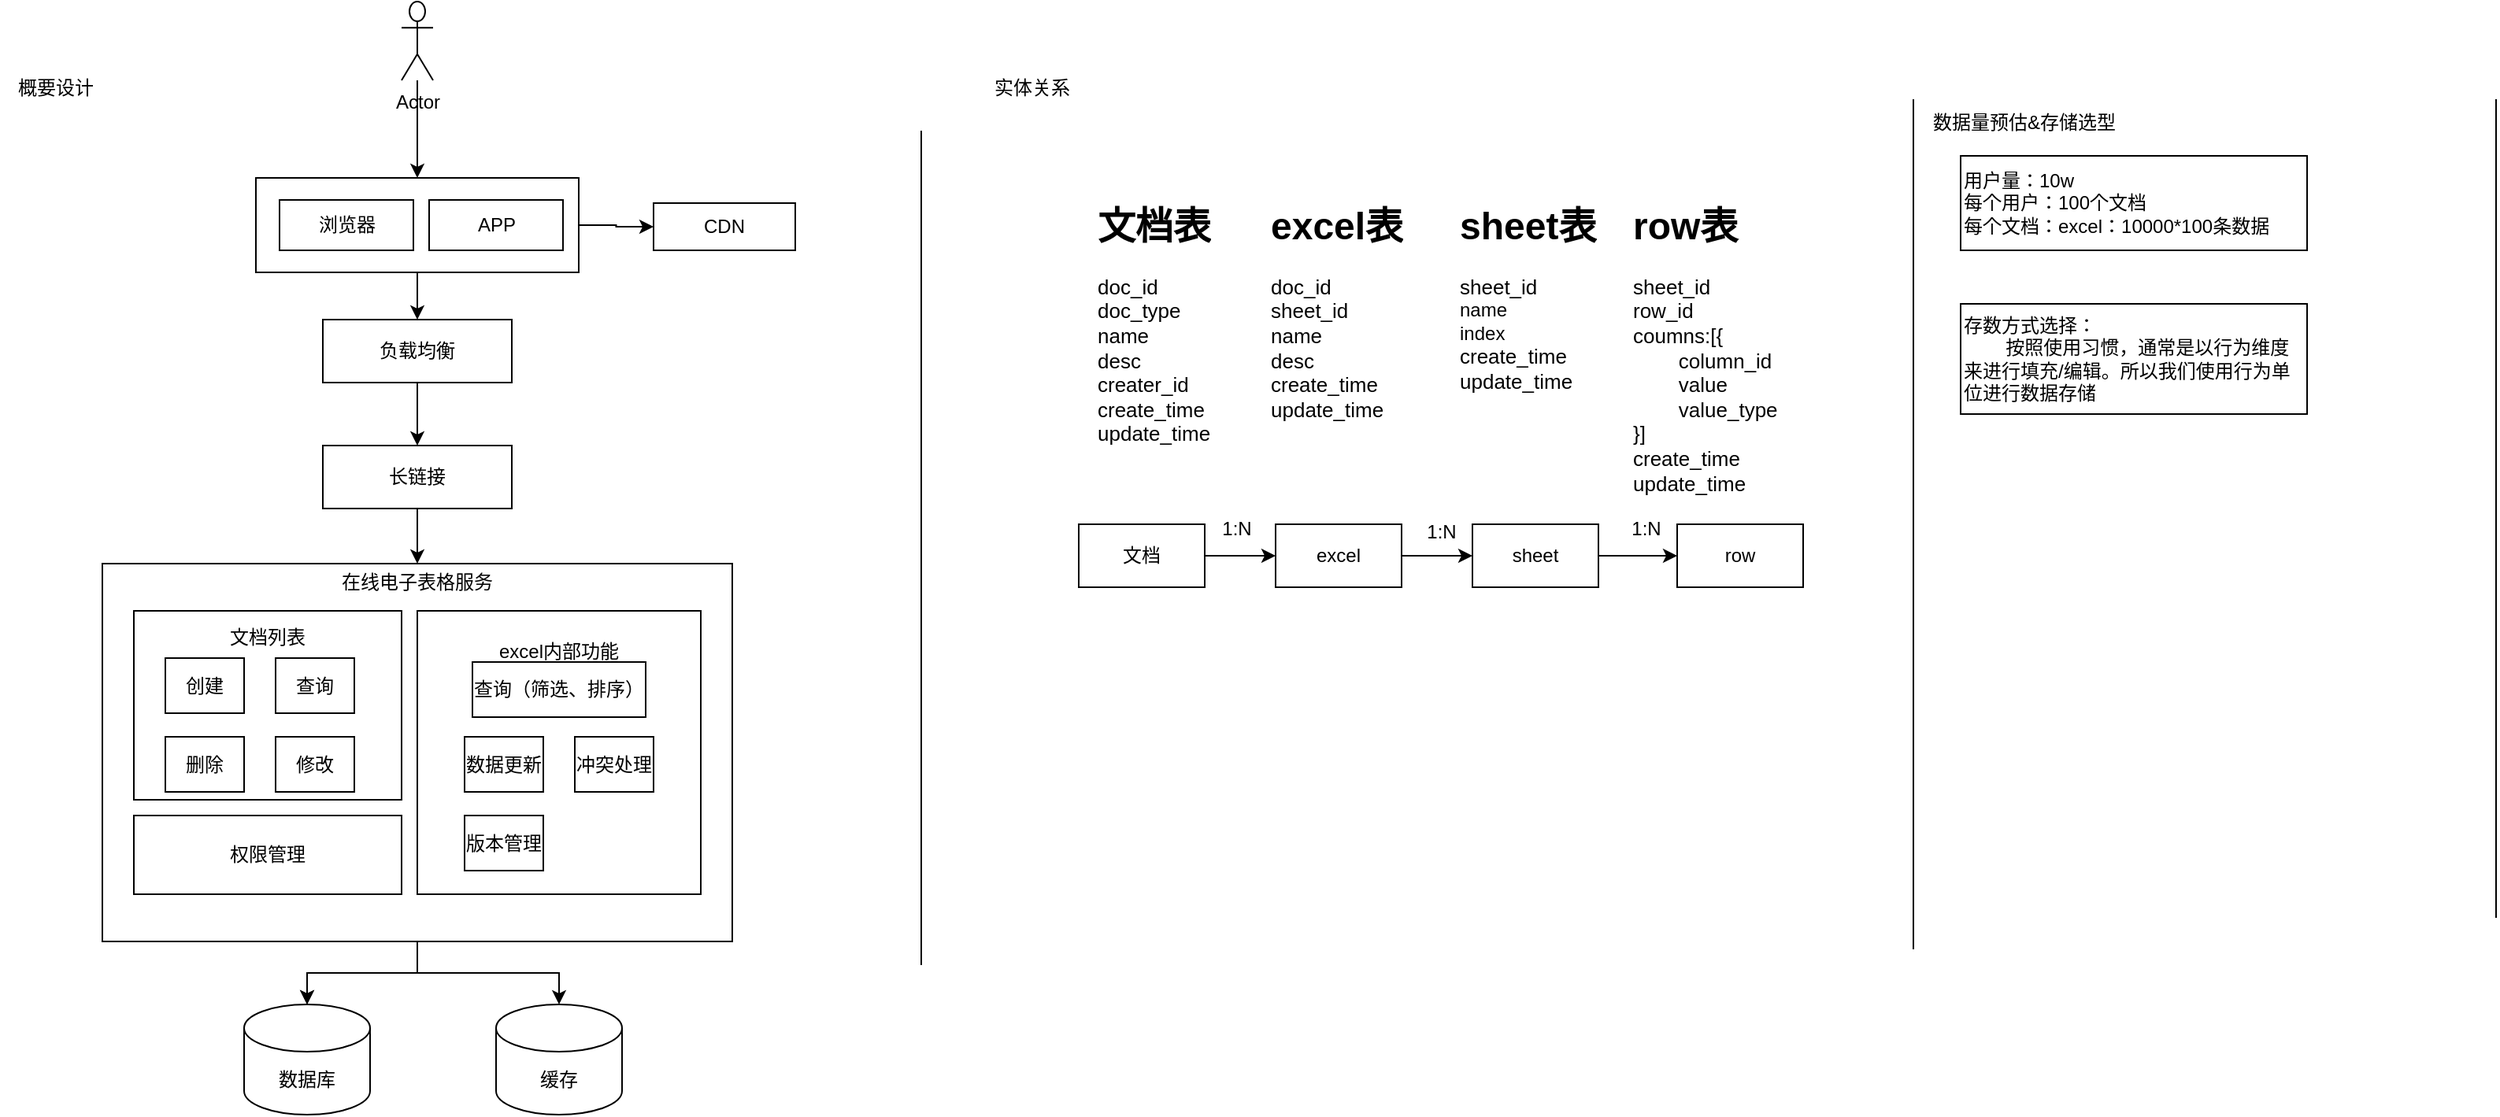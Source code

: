<mxfile version="24.6.3" type="github">
  <diagram name="第 1 页" id="55UwvBjTM1nuwbsusA_A">
    <mxGraphModel dx="993" dy="1789" grid="1" gridSize="10" guides="1" tooltips="1" connect="1" arrows="1" fold="1" page="1" pageScale="1" pageWidth="827" pageHeight="1169" math="0" shadow="0">
      <root>
        <mxCell id="0" />
        <mxCell id="1" parent="0" />
        <mxCell id="kbGGQyrxgs1G4vUcWST6-29" value="" style="edgeStyle=orthogonalEdgeStyle;rounded=0;orthogonalLoop=1;jettySize=auto;html=1;" edge="1" parent="1" source="kbGGQyrxgs1G4vUcWST6-4" target="kbGGQyrxgs1G4vUcWST6-28">
          <mxGeometry relative="1" as="geometry" />
        </mxCell>
        <mxCell id="kbGGQyrxgs1G4vUcWST6-31" value="" style="edgeStyle=orthogonalEdgeStyle;rounded=0;orthogonalLoop=1;jettySize=auto;html=1;" edge="1" parent="1" source="kbGGQyrxgs1G4vUcWST6-4" target="kbGGQyrxgs1G4vUcWST6-28">
          <mxGeometry relative="1" as="geometry" />
        </mxCell>
        <mxCell id="kbGGQyrxgs1G4vUcWST6-35" value="" style="edgeStyle=orthogonalEdgeStyle;rounded=0;orthogonalLoop=1;jettySize=auto;html=1;" edge="1" parent="1" source="kbGGQyrxgs1G4vUcWST6-4" target="kbGGQyrxgs1G4vUcWST6-30">
          <mxGeometry relative="1" as="geometry">
            <mxPoint x="600" y="315" as="targetPoint" />
          </mxGeometry>
        </mxCell>
        <mxCell id="kbGGQyrxgs1G4vUcWST6-4" value="&lt;div&gt;在线电子表格服务&lt;/div&gt;&lt;div&gt;&lt;br&gt;&lt;/div&gt;&lt;div&gt;&lt;br&gt;&lt;/div&gt;&lt;div&gt;&lt;br&gt;&lt;/div&gt;&lt;div&gt;&lt;br&gt;&lt;/div&gt;&lt;div&gt;&lt;br&gt;&lt;/div&gt;&lt;div&gt;&lt;br&gt;&lt;/div&gt;&lt;div&gt;&lt;br&gt;&lt;/div&gt;&lt;div&gt;&lt;br&gt;&lt;/div&gt;&lt;div&gt;&lt;br&gt;&lt;/div&gt;&lt;div&gt;&lt;br&gt;&lt;/div&gt;&lt;div&gt;&lt;br&gt;&lt;/div&gt;&lt;div&gt;&lt;br&gt;&lt;/div&gt;&lt;div&gt;&lt;br&gt;&lt;/div&gt;&lt;div&gt;&lt;br&gt;&lt;/div&gt;&lt;div&gt;&lt;br&gt;&lt;/div&gt;" style="rounded=0;whiteSpace=wrap;html=1;" vertex="1" parent="1">
          <mxGeometry x="120" y="235" width="400" height="240" as="geometry" />
        </mxCell>
        <mxCell id="kbGGQyrxgs1G4vUcWST6-48" value="" style="edgeStyle=orthogonalEdgeStyle;rounded=0;orthogonalLoop=1;jettySize=auto;html=1;entryX=0.5;entryY=0;entryDx=0;entryDy=0;" edge="1" parent="1" source="kbGGQyrxgs1G4vUcWST6-5" target="kbGGQyrxgs1G4vUcWST6-44">
          <mxGeometry relative="1" as="geometry" />
        </mxCell>
        <mxCell id="kbGGQyrxgs1G4vUcWST6-5" value="Actor" style="shape=umlActor;verticalLabelPosition=bottom;verticalAlign=top;html=1;outlineConnect=0;" vertex="1" parent="1">
          <mxGeometry x="310" y="-122" width="20" height="50" as="geometry" />
        </mxCell>
        <mxCell id="kbGGQyrxgs1G4vUcWST6-25" value="" style="edgeStyle=orthogonalEdgeStyle;rounded=0;orthogonalLoop=1;jettySize=auto;html=1;exitX=0.5;exitY=1;exitDx=0;exitDy=0;" edge="1" parent="1" source="kbGGQyrxgs1G4vUcWST6-51" target="kbGGQyrxgs1G4vUcWST6-4">
          <mxGeometry relative="1" as="geometry">
            <mxPoint x="320" y="200" as="sourcePoint" />
          </mxGeometry>
        </mxCell>
        <mxCell id="kbGGQyrxgs1G4vUcWST6-52" value="" style="edgeStyle=orthogonalEdgeStyle;rounded=0;orthogonalLoop=1;jettySize=auto;html=1;" edge="1" parent="1" source="kbGGQyrxgs1G4vUcWST6-10" target="kbGGQyrxgs1G4vUcWST6-51">
          <mxGeometry relative="1" as="geometry" />
        </mxCell>
        <mxCell id="kbGGQyrxgs1G4vUcWST6-10" value="负载均衡" style="rounded=0;whiteSpace=wrap;html=1;" vertex="1" parent="1">
          <mxGeometry x="260" y="80" width="120" height="40" as="geometry" />
        </mxCell>
        <mxCell id="kbGGQyrxgs1G4vUcWST6-11" value="CDN" style="rounded=0;whiteSpace=wrap;html=1;" vertex="1" parent="1">
          <mxGeometry x="470" y="6" width="90" height="30" as="geometry" />
        </mxCell>
        <mxCell id="kbGGQyrxgs1G4vUcWST6-16" value="&lt;div&gt;excel内部功能&lt;/div&gt;&lt;div&gt;&lt;br&gt;&lt;/div&gt;&lt;div&gt;&lt;br&gt;&lt;/div&gt;&lt;div&gt;&lt;br&gt;&lt;/div&gt;&lt;div&gt;&lt;br&gt;&lt;/div&gt;&lt;div&gt;&lt;br&gt;&lt;/div&gt;&lt;div&gt;&lt;br&gt;&lt;/div&gt;&lt;div&gt;&lt;br&gt;&lt;/div&gt;&lt;div&gt;&lt;br&gt;&lt;/div&gt;&lt;div&gt;&lt;br&gt;&lt;/div&gt;" style="rounded=0;whiteSpace=wrap;html=1;" vertex="1" parent="1">
          <mxGeometry x="320" y="265" width="180" height="180" as="geometry" />
        </mxCell>
        <mxCell id="kbGGQyrxgs1G4vUcWST6-17" value="数据更新" style="rounded=0;whiteSpace=wrap;html=1;" vertex="1" parent="1">
          <mxGeometry x="350" y="345" width="50" height="35" as="geometry" />
        </mxCell>
        <mxCell id="kbGGQyrxgs1G4vUcWST6-18" value="查询（筛选、排序）" style="rounded=0;whiteSpace=wrap;html=1;" vertex="1" parent="1">
          <mxGeometry x="355" y="297.5" width="110" height="35" as="geometry" />
        </mxCell>
        <mxCell id="kbGGQyrxgs1G4vUcWST6-19" value="冲突处理" style="rounded=0;whiteSpace=wrap;html=1;" vertex="1" parent="1">
          <mxGeometry x="420" y="345" width="50" height="35" as="geometry" />
        </mxCell>
        <mxCell id="kbGGQyrxgs1G4vUcWST6-22" value="&lt;div&gt;文档列表&lt;/div&gt;&lt;div&gt;&lt;br&gt;&lt;/div&gt;&lt;div&gt;&lt;br&gt;&lt;/div&gt;&lt;div&gt;&lt;br&gt;&lt;/div&gt;&lt;div&gt;&lt;br&gt;&lt;/div&gt;&lt;div&gt;&lt;br&gt;&lt;/div&gt;&lt;div&gt;&lt;br&gt;&lt;/div&gt;" style="rounded=0;whiteSpace=wrap;html=1;" vertex="1" parent="1">
          <mxGeometry x="140" y="265" width="170" height="120" as="geometry" />
        </mxCell>
        <mxCell id="kbGGQyrxgs1G4vUcWST6-13" value="创建" style="rounded=0;whiteSpace=wrap;html=1;" vertex="1" parent="1">
          <mxGeometry x="160" y="295" width="50" height="35" as="geometry" />
        </mxCell>
        <mxCell id="kbGGQyrxgs1G4vUcWST6-14" value="删除" style="rounded=0;whiteSpace=wrap;html=1;" vertex="1" parent="1">
          <mxGeometry x="160" y="345" width="50" height="35" as="geometry" />
        </mxCell>
        <mxCell id="kbGGQyrxgs1G4vUcWST6-15" value="修改" style="rounded=0;whiteSpace=wrap;html=1;" vertex="1" parent="1">
          <mxGeometry x="230" y="345" width="50" height="35" as="geometry" />
        </mxCell>
        <mxCell id="kbGGQyrxgs1G4vUcWST6-21" value="查询" style="rounded=0;whiteSpace=wrap;html=1;" vertex="1" parent="1">
          <mxGeometry x="230" y="295" width="50" height="35" as="geometry" />
        </mxCell>
        <mxCell id="kbGGQyrxgs1G4vUcWST6-28" value="数据库" style="shape=cylinder3;whiteSpace=wrap;html=1;boundedLbl=1;backgroundOutline=1;size=15;" vertex="1" parent="1">
          <mxGeometry x="210" y="515" width="80" height="70" as="geometry" />
        </mxCell>
        <mxCell id="kbGGQyrxgs1G4vUcWST6-30" value="缓存" style="shape=cylinder3;whiteSpace=wrap;html=1;boundedLbl=1;backgroundOutline=1;size=15;" vertex="1" parent="1">
          <mxGeometry x="370" y="515" width="80" height="70" as="geometry" />
        </mxCell>
        <mxCell id="kbGGQyrxgs1G4vUcWST6-38" value="版本管理" style="rounded=0;whiteSpace=wrap;html=1;" vertex="1" parent="1">
          <mxGeometry x="350" y="395" width="50" height="35" as="geometry" />
        </mxCell>
        <mxCell id="kbGGQyrxgs1G4vUcWST6-40" value="权限管理" style="rounded=0;whiteSpace=wrap;html=1;" vertex="1" parent="1">
          <mxGeometry x="140" y="395" width="170" height="50" as="geometry" />
        </mxCell>
        <mxCell id="kbGGQyrxgs1G4vUcWST6-41" value="概要设计" style="text;html=1;align=center;verticalAlign=middle;resizable=0;points=[];autosize=1;strokeColor=none;fillColor=none;" vertex="1" parent="1">
          <mxGeometry x="55" y="-82" width="70" height="30" as="geometry" />
        </mxCell>
        <mxCell id="kbGGQyrxgs1G4vUcWST6-42" value="" style="endArrow=none;html=1;rounded=0;" edge="1" parent="1">
          <mxGeometry width="50" height="50" relative="1" as="geometry">
            <mxPoint x="640" y="490" as="sourcePoint" />
            <mxPoint x="640" y="-40" as="targetPoint" />
          </mxGeometry>
        </mxCell>
        <mxCell id="kbGGQyrxgs1G4vUcWST6-49" value="" style="edgeStyle=orthogonalEdgeStyle;rounded=0;orthogonalLoop=1;jettySize=auto;html=1;" edge="1" parent="1" source="kbGGQyrxgs1G4vUcWST6-44" target="kbGGQyrxgs1G4vUcWST6-10">
          <mxGeometry relative="1" as="geometry" />
        </mxCell>
        <mxCell id="kbGGQyrxgs1G4vUcWST6-50" value="" style="edgeStyle=orthogonalEdgeStyle;rounded=0;orthogonalLoop=1;jettySize=auto;html=1;" edge="1" parent="1" source="kbGGQyrxgs1G4vUcWST6-44" target="kbGGQyrxgs1G4vUcWST6-11">
          <mxGeometry relative="1" as="geometry" />
        </mxCell>
        <mxCell id="kbGGQyrxgs1G4vUcWST6-44" value="" style="rounded=0;whiteSpace=wrap;html=1;" vertex="1" parent="1">
          <mxGeometry x="217.5" y="-10" width="205" height="60" as="geometry" />
        </mxCell>
        <mxCell id="kbGGQyrxgs1G4vUcWST6-45" value="浏览器" style="rounded=0;whiteSpace=wrap;html=1;" vertex="1" parent="1">
          <mxGeometry x="232.5" y="4" width="85" height="32" as="geometry" />
        </mxCell>
        <mxCell id="kbGGQyrxgs1G4vUcWST6-47" value="APP" style="rounded=0;whiteSpace=wrap;html=1;" vertex="1" parent="1">
          <mxGeometry x="327.5" y="4" width="85" height="32" as="geometry" />
        </mxCell>
        <mxCell id="kbGGQyrxgs1G4vUcWST6-51" value="长链接" style="rounded=0;whiteSpace=wrap;html=1;" vertex="1" parent="1">
          <mxGeometry x="260" y="160" width="120" height="40" as="geometry" />
        </mxCell>
        <mxCell id="kbGGQyrxgs1G4vUcWST6-53" value="实体关系" style="text;html=1;align=center;verticalAlign=middle;resizable=0;points=[];autosize=1;strokeColor=none;fillColor=none;" vertex="1" parent="1">
          <mxGeometry x="675" y="-82" width="70" height="30" as="geometry" />
        </mxCell>
        <mxCell id="kbGGQyrxgs1G4vUcWST6-55" value="&lt;h1 style=&quot;margin-top: 0px;&quot;&gt;文档表&lt;/h1&gt;&lt;div style=&quot;font-size: 13px;&quot;&gt;&lt;font style=&quot;font-size: 13px;&quot;&gt;doc_id&lt;/font&gt;&lt;/div&gt;&lt;div style=&quot;font-size: 13px;&quot;&gt;&lt;font style=&quot;font-size: 13px;&quot;&gt;doc_type&lt;/font&gt;&lt;/div&gt;&lt;div style=&quot;font-size: 13px;&quot;&gt;&lt;font style=&quot;font-size: 13px;&quot;&gt;name&lt;/font&gt;&lt;/div&gt;&lt;div style=&quot;font-size: 13px;&quot;&gt;&lt;font style=&quot;font-size: 13px;&quot;&gt;desc&lt;br&gt;&lt;/font&gt;&lt;/div&gt;&lt;div style=&quot;font-size: 13px;&quot;&gt;&lt;font style=&quot;font-size: 13px;&quot;&gt;creater_id&lt;/font&gt;&lt;/div&gt;&lt;div style=&quot;font-size: 13px;&quot;&gt;&lt;font style=&quot;font-size: 13px;&quot;&gt;create_time&lt;/font&gt;&lt;/div&gt;&lt;div style=&quot;font-size: 13px;&quot;&gt;&lt;font style=&quot;font-size: 13px;&quot;&gt;update_time&lt;br&gt;&lt;/font&gt;&lt;/div&gt;&lt;div&gt;&lt;br&gt;&lt;/div&gt;" style="text;html=1;whiteSpace=wrap;overflow=hidden;rounded=0;" vertex="1" parent="1">
          <mxGeometry x="750" width="90" height="170" as="geometry" />
        </mxCell>
        <mxCell id="kbGGQyrxgs1G4vUcWST6-56" value="&lt;h1 style=&quot;margin-top: 0px;&quot;&gt;excel表&lt;br&gt;&lt;/h1&gt;&lt;div style=&quot;font-size: 13px;&quot;&gt;&lt;font style=&quot;font-size: 13px;&quot;&gt;doc_id&lt;/font&gt;&lt;/div&gt;&lt;div style=&quot;font-size: 13px;&quot;&gt;&lt;font style=&quot;font-size: 13px;&quot;&gt;sheet_id&lt;br&gt;&lt;/font&gt;&lt;/div&gt;&lt;div style=&quot;font-size: 13px;&quot;&gt;&lt;font style=&quot;font-size: 13px;&quot;&gt;name&lt;/font&gt;&lt;/div&gt;&lt;div style=&quot;font-size: 13px;&quot;&gt;&lt;font style=&quot;font-size: 13px;&quot;&gt;desc&lt;br&gt;&lt;/font&gt;&lt;/div&gt;&lt;div style=&quot;font-size: 13px;&quot;&gt;&lt;font style=&quot;font-size: 13px;&quot;&gt;create_time&lt;/font&gt;&lt;/div&gt;&lt;div style=&quot;font-size: 13px;&quot;&gt;&lt;font style=&quot;font-size: 13px;&quot;&gt;update_time&lt;br&gt;&lt;/font&gt;&lt;/div&gt;&lt;div&gt;&lt;br&gt;&lt;/div&gt;" style="text;html=1;whiteSpace=wrap;overflow=hidden;rounded=0;" vertex="1" parent="1">
          <mxGeometry x="860" width="90" height="170" as="geometry" />
        </mxCell>
        <mxCell id="kbGGQyrxgs1G4vUcWST6-57" value="&lt;h1 style=&quot;margin-top: 0px;&quot;&gt;sheet表&lt;br&gt;&lt;/h1&gt;&lt;div style=&quot;font-size: 13px;&quot;&gt;&lt;font style=&quot;font-size: 13px;&quot;&gt;sheet_id&lt;br&gt;&lt;/font&gt;&lt;/div&gt;&lt;div&gt;name&lt;/div&gt;&lt;div&gt;index&lt;br&gt;&lt;/div&gt;&lt;div style=&quot;font-size: 13px;&quot;&gt;&lt;font style=&quot;font-size: 13px;&quot;&gt;create_time&lt;/font&gt;&lt;/div&gt;&lt;div style=&quot;font-size: 13px;&quot;&gt;&lt;font style=&quot;font-size: 13px;&quot;&gt;update_time&lt;br&gt;&lt;/font&gt;&lt;/div&gt;&lt;div&gt;&lt;br&gt;&lt;/div&gt;" style="text;html=1;whiteSpace=wrap;overflow=hidden;rounded=0;" vertex="1" parent="1">
          <mxGeometry x="980" width="90" height="170" as="geometry" />
        </mxCell>
        <mxCell id="kbGGQyrxgs1G4vUcWST6-61" value="" style="edgeStyle=orthogonalEdgeStyle;rounded=0;orthogonalLoop=1;jettySize=auto;html=1;" edge="1" parent="1" source="kbGGQyrxgs1G4vUcWST6-58" target="kbGGQyrxgs1G4vUcWST6-59">
          <mxGeometry relative="1" as="geometry" />
        </mxCell>
        <mxCell id="kbGGQyrxgs1G4vUcWST6-58" value="文档" style="rounded=0;whiteSpace=wrap;html=1;" vertex="1" parent="1">
          <mxGeometry x="740" y="210" width="80" height="40" as="geometry" />
        </mxCell>
        <mxCell id="kbGGQyrxgs1G4vUcWST6-64" value="" style="edgeStyle=orthogonalEdgeStyle;rounded=0;orthogonalLoop=1;jettySize=auto;html=1;" edge="1" parent="1" source="kbGGQyrxgs1G4vUcWST6-59" target="kbGGQyrxgs1G4vUcWST6-60">
          <mxGeometry relative="1" as="geometry">
            <mxPoint x="970" y="265" as="targetPoint" />
          </mxGeometry>
        </mxCell>
        <mxCell id="kbGGQyrxgs1G4vUcWST6-59" value="excel" style="rounded=0;whiteSpace=wrap;html=1;" vertex="1" parent="1">
          <mxGeometry x="865" y="210" width="80" height="40" as="geometry" />
        </mxCell>
        <mxCell id="kbGGQyrxgs1G4vUcWST6-67" value="" style="edgeStyle=orthogonalEdgeStyle;rounded=0;orthogonalLoop=1;jettySize=auto;html=1;" edge="1" parent="1" source="kbGGQyrxgs1G4vUcWST6-60" target="kbGGQyrxgs1G4vUcWST6-66">
          <mxGeometry relative="1" as="geometry" />
        </mxCell>
        <mxCell id="kbGGQyrxgs1G4vUcWST6-60" value="sheet" style="rounded=0;whiteSpace=wrap;html=1;" vertex="1" parent="1">
          <mxGeometry x="990" y="210" width="80" height="40" as="geometry" />
        </mxCell>
        <mxCell id="kbGGQyrxgs1G4vUcWST6-62" value="1:N" style="text;html=1;align=center;verticalAlign=middle;resizable=0;points=[];autosize=1;strokeColor=none;fillColor=none;" vertex="1" parent="1">
          <mxGeometry x="820" y="198" width="40" height="30" as="geometry" />
        </mxCell>
        <mxCell id="kbGGQyrxgs1G4vUcWST6-65" value="1:N" style="text;html=1;align=center;verticalAlign=middle;resizable=0;points=[];autosize=1;strokeColor=none;fillColor=none;" vertex="1" parent="1">
          <mxGeometry x="950" y="200" width="40" height="30" as="geometry" />
        </mxCell>
        <mxCell id="kbGGQyrxgs1G4vUcWST6-66" value="row" style="rounded=0;whiteSpace=wrap;html=1;" vertex="1" parent="1">
          <mxGeometry x="1120" y="210" width="80" height="40" as="geometry" />
        </mxCell>
        <mxCell id="kbGGQyrxgs1G4vUcWST6-68" value="1:N" style="text;html=1;align=center;verticalAlign=middle;resizable=0;points=[];autosize=1;strokeColor=none;fillColor=none;" vertex="1" parent="1">
          <mxGeometry x="1080" y="198" width="40" height="30" as="geometry" />
        </mxCell>
        <mxCell id="kbGGQyrxgs1G4vUcWST6-69" value="" style="endArrow=none;html=1;rounded=0;" edge="1" parent="1">
          <mxGeometry width="50" height="50" relative="1" as="geometry">
            <mxPoint x="1270" y="480" as="sourcePoint" />
            <mxPoint x="1270" y="-60" as="targetPoint" />
          </mxGeometry>
        </mxCell>
        <mxCell id="kbGGQyrxgs1G4vUcWST6-70" value="数据量预估&amp;amp;存储选型" style="text;html=1;align=center;verticalAlign=middle;resizable=0;points=[];autosize=1;strokeColor=none;fillColor=none;" vertex="1" parent="1">
          <mxGeometry x="1270" y="-60" width="140" height="30" as="geometry" />
        </mxCell>
        <mxCell id="kbGGQyrxgs1G4vUcWST6-71" value="&lt;div&gt;用户量：10w&lt;/div&gt;&lt;div&gt;每个用户：100个文档&lt;/div&gt;&lt;div&gt;每个文档：excel：10000*100条数据&lt;br&gt;&lt;/div&gt;" style="whiteSpace=wrap;html=1;align=left;" vertex="1" parent="1">
          <mxGeometry x="1300" y="-24" width="220" height="60" as="geometry" />
        </mxCell>
        <mxCell id="kbGGQyrxgs1G4vUcWST6-74" value="&lt;div&gt;存数方式选择：&lt;/div&gt;&lt;div&gt;&lt;span style=&quot;white-space: pre;&quot;&gt;&#x9;&lt;/span&gt;按照使用习惯，通常是以行为维度来进行填充/编辑。所以我们使用行为单位进行数据存储&lt;br&gt;&lt;/div&gt;" style="rounded=0;whiteSpace=wrap;html=1;align=left;" vertex="1" parent="1">
          <mxGeometry x="1300" y="70" width="220" height="70" as="geometry" />
        </mxCell>
        <mxCell id="kbGGQyrxgs1G4vUcWST6-76" value="&lt;h1 style=&quot;margin-top: 0px;&quot;&gt;row表&lt;br&gt;&lt;/h1&gt;&lt;div style=&quot;font-size: 13px;&quot;&gt;&lt;font style=&quot;font-size: 13px;&quot;&gt;sheet_id&lt;br&gt;&lt;/font&gt;&lt;/div&gt;&lt;div style=&quot;font-size: 13px;&quot;&gt;&lt;font style=&quot;font-size: 13px;&quot;&gt;row_id&lt;/font&gt;&lt;/div&gt;&lt;div style=&quot;font-size: 13px;&quot;&gt;&lt;font style=&quot;font-size: 13px;&quot;&gt;coumns:[{&lt;br&gt;&lt;/font&gt;&lt;/div&gt;&lt;div style=&quot;font-size: 13px;&quot;&gt;&lt;font style=&quot;font-size: 13px;&quot;&gt;&lt;span style=&quot;white-space: pre;&quot;&gt;&#x9;&lt;/span&gt;column_id&lt;br&gt;&lt;/font&gt;&lt;/div&gt;&lt;div style=&quot;font-size: 13px;&quot;&gt;&lt;font style=&quot;font-size: 13px;&quot;&gt;&lt;span style=&quot;white-space: pre;&quot;&gt;&#x9;&lt;/span&gt;value&lt;/font&gt;&lt;/div&gt;&lt;div style=&quot;font-size: 13px;&quot;&gt;&lt;font style=&quot;font-size: 13px;&quot;&gt;&lt;span style=&quot;white-space: pre;&quot;&gt;&#x9;&lt;/span&gt;value_type&lt;br&gt;&lt;/font&gt;&lt;/div&gt;&lt;div style=&quot;font-size: 13px;&quot;&gt;&lt;font style=&quot;font-size: 13px;&quot;&gt;}]&lt;br&gt;&lt;/font&gt;&lt;/div&gt;&lt;div&gt;&lt;font style=&quot;font-size: 13px;&quot;&gt;create_time&lt;/font&gt;&lt;div style=&quot;font-size: 13px;&quot;&gt;&lt;font style=&quot;font-size: 13px;&quot;&gt;update_time&lt;/font&gt;&lt;/div&gt;&lt;/div&gt;" style="text;html=1;whiteSpace=wrap;overflow=hidden;rounded=0;" vertex="1" parent="1">
          <mxGeometry x="1090" width="110" height="190" as="geometry" />
        </mxCell>
        <mxCell id="kbGGQyrxgs1G4vUcWST6-77" value="" style="endArrow=none;html=1;rounded=0;" edge="1" parent="1">
          <mxGeometry width="50" height="50" relative="1" as="geometry">
            <mxPoint x="1640" y="460" as="sourcePoint" />
            <mxPoint x="1640" y="-60" as="targetPoint" />
          </mxGeometry>
        </mxCell>
      </root>
    </mxGraphModel>
  </diagram>
</mxfile>
